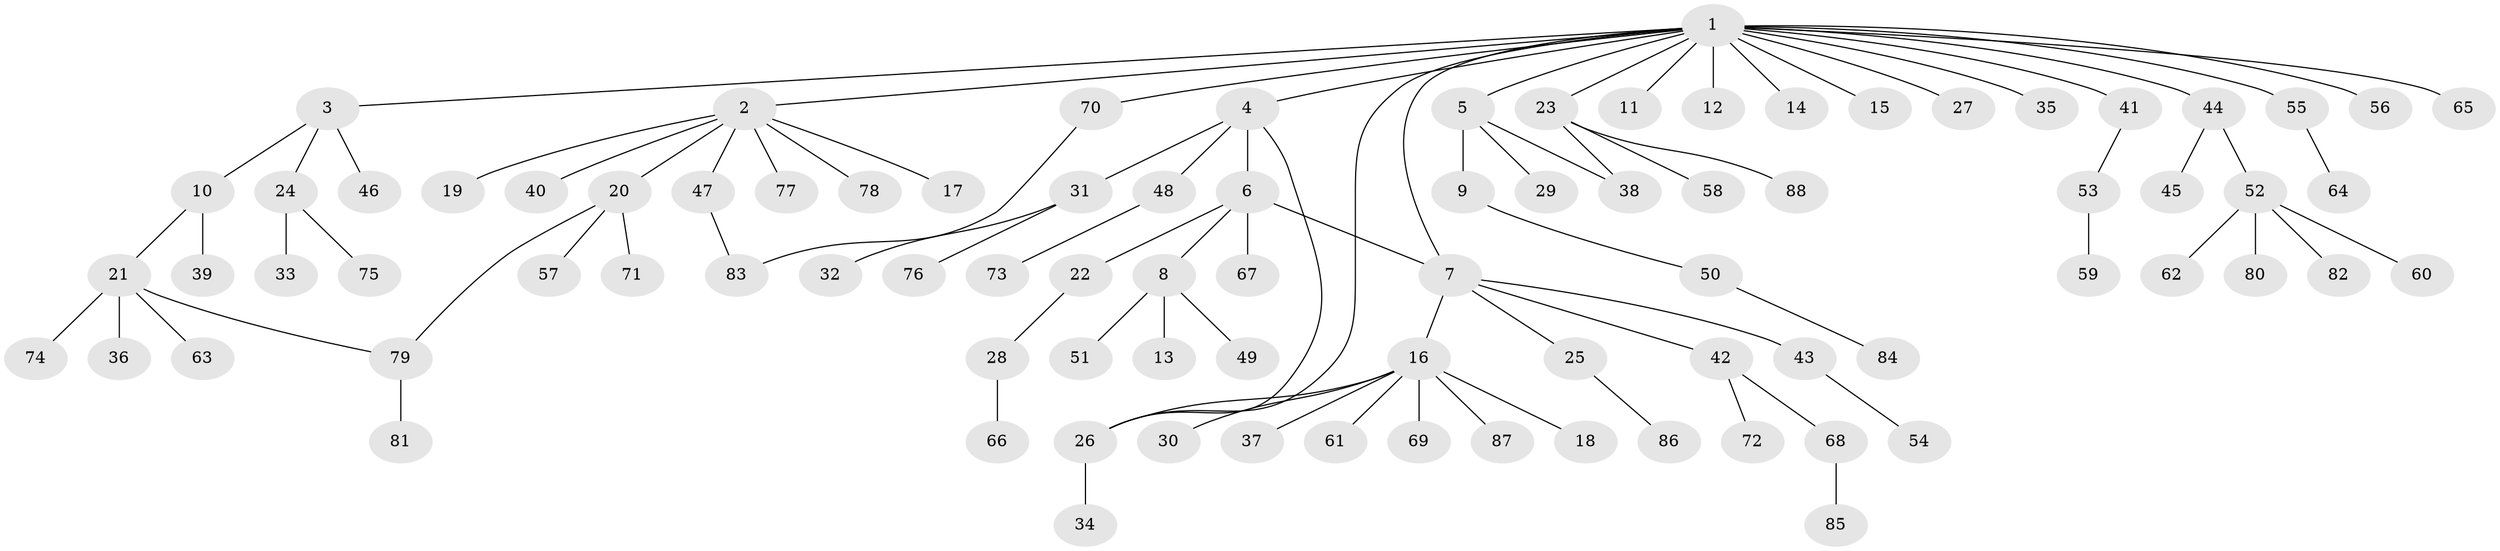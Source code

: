 // Generated by graph-tools (version 1.1) at 2025/11/02/27/25 16:11:10]
// undirected, 88 vertices, 93 edges
graph export_dot {
graph [start="1"]
  node [color=gray90,style=filled];
  1;
  2;
  3;
  4;
  5;
  6;
  7;
  8;
  9;
  10;
  11;
  12;
  13;
  14;
  15;
  16;
  17;
  18;
  19;
  20;
  21;
  22;
  23;
  24;
  25;
  26;
  27;
  28;
  29;
  30;
  31;
  32;
  33;
  34;
  35;
  36;
  37;
  38;
  39;
  40;
  41;
  42;
  43;
  44;
  45;
  46;
  47;
  48;
  49;
  50;
  51;
  52;
  53;
  54;
  55;
  56;
  57;
  58;
  59;
  60;
  61;
  62;
  63;
  64;
  65;
  66;
  67;
  68;
  69;
  70;
  71;
  72;
  73;
  74;
  75;
  76;
  77;
  78;
  79;
  80;
  81;
  82;
  83;
  84;
  85;
  86;
  87;
  88;
  1 -- 2;
  1 -- 3;
  1 -- 4;
  1 -- 5;
  1 -- 7;
  1 -- 11;
  1 -- 12;
  1 -- 14;
  1 -- 15;
  1 -- 23;
  1 -- 26;
  1 -- 27;
  1 -- 35;
  1 -- 41;
  1 -- 44;
  1 -- 55;
  1 -- 56;
  1 -- 65;
  1 -- 70;
  2 -- 17;
  2 -- 19;
  2 -- 20;
  2 -- 40;
  2 -- 47;
  2 -- 77;
  2 -- 78;
  3 -- 10;
  3 -- 24;
  3 -- 46;
  4 -- 6;
  4 -- 26;
  4 -- 31;
  4 -- 48;
  5 -- 9;
  5 -- 29;
  5 -- 38;
  6 -- 7;
  6 -- 8;
  6 -- 22;
  6 -- 67;
  7 -- 16;
  7 -- 25;
  7 -- 42;
  7 -- 43;
  8 -- 13;
  8 -- 49;
  8 -- 51;
  9 -- 50;
  10 -- 21;
  10 -- 39;
  16 -- 18;
  16 -- 26;
  16 -- 30;
  16 -- 37;
  16 -- 61;
  16 -- 69;
  16 -- 87;
  20 -- 57;
  20 -- 71;
  20 -- 79;
  21 -- 36;
  21 -- 63;
  21 -- 74;
  21 -- 79;
  22 -- 28;
  23 -- 38;
  23 -- 58;
  23 -- 88;
  24 -- 33;
  24 -- 75;
  25 -- 86;
  26 -- 34;
  28 -- 66;
  31 -- 32;
  31 -- 76;
  41 -- 53;
  42 -- 68;
  42 -- 72;
  43 -- 54;
  44 -- 45;
  44 -- 52;
  47 -- 83;
  48 -- 73;
  50 -- 84;
  52 -- 60;
  52 -- 62;
  52 -- 80;
  52 -- 82;
  53 -- 59;
  55 -- 64;
  68 -- 85;
  70 -- 83;
  79 -- 81;
}
